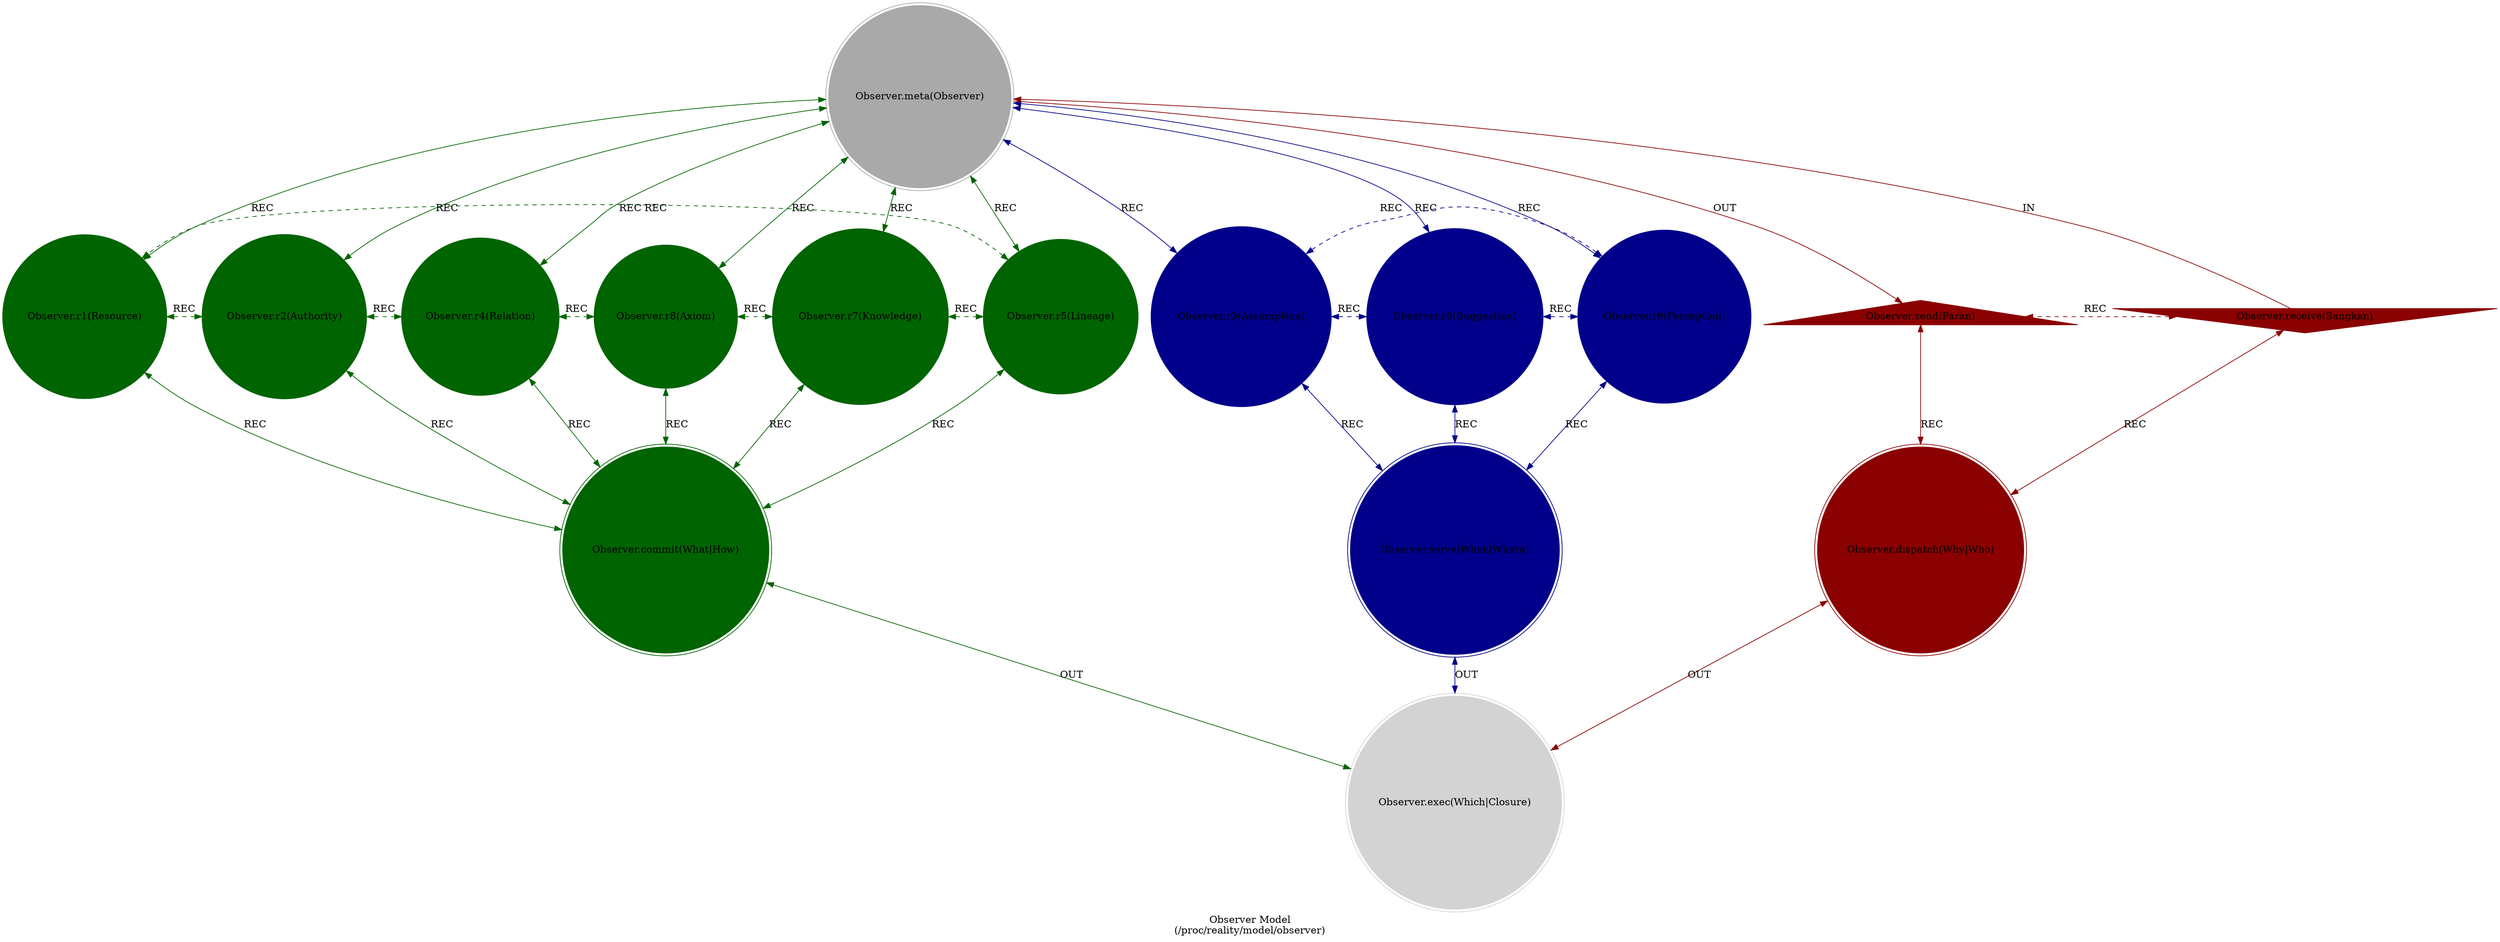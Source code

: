 strict digraph ObserverModel {
    style = filled;
    color = lightgray;
    node [shape = circle; style = filled; color = lightgreen;];
    edge [color = darkgray;];
    label = "Observer Model\n(/proc/reality/model/observer)";
    comment = "TODO";
    
    spark_0_observer_model_t [label = "Observer.meta(Observer)";comment = "Abstract: Dumadi";shape = doublecircle;color = darkgray;];
    spark_1_observer_model_t [label = "Observer.r1(Resource)";comment = "Initiation: Harta";color = darkgreen;];
    spark_2_observer_model_t [label = "Observer.r2(Authority)";comment = "Response: Tahta";color = darkgreen;];
    spark_4_observer_model_t [label = "Observer.r4(Relation)";comment = "Integration: Wanita (Javanese: Wani ditata)";color = darkgreen;];
    spark_8_observer_model_t [label = "Observer.r8(Axiom)";comment = "Reflection: Agama";color = darkgreen;];
    spark_7_observer_model_t [label = "Observer.r7(Knowledge)";comment = "Consolidation: Ilmu";color = darkgreen;];
    spark_5_observer_model_t [label = "Observer.r5(Lineage)";comment = "Propagation: Keturunan";color = darkgreen;];
    spark_3_observer_model_t [label = "Observer.r3(Assumption)";comment = "Thesis: Asumsi";color = darkblue;];
    spark_6_observer_model_t [label = "Observer.r6(Suggestion)";comment = "Antithesis: Sugesti";color = darkblue;];
    spark_9_observer_model_t [label = "Observer.r9(Perception)";comment = "Synthesis: Persepsi";color = darkblue;];
    spark_a_observer_model_t [label = "Observer.receive(Sangkan)";comment = "Potential: The origin point of perception ('from whence?').";shape = invtriangle;color = darkred;];
    spark_b_observer_model_t [label = "Observer.send(Paran)";comment = "Manifest: The destination of perception ('to where?').";shape = triangle;color = darkred;];
    spark_c_observer_model_t [label = "Observer.dispatch(Why|Who)";comment = "Why-Who: TODO";shape = doublecircle;color = darkred;];
    spark_d_observer_model_t [label = "Observer.commit(What|How)";comment = "What-How: TODO";shape = doublecircle;color = darkgreen;];
    spark_e_observer_model_t [label = "Observer.serve(When|Where)";comment = "When-Where: TODO";shape = doublecircle;color = darkblue;];
    spark_f_observer_model_t [label = "Observer.exec(Which|Closure)";comment = "Which-Closure: TODO";shape = doublecircle;color = lightgray;];
    
    spark_a_observer_model_t -> spark_0_observer_model_t [label = "IN"; comment = "todo"; color = darkred; constraint = false;];
    spark_0_observer_model_t -> spark_b_observer_model_t [label = "OUT"; comment = "todo"; color = darkred;];
    spark_0_observer_model_t -> spark_3_observer_model_t [label = "REC"; comment = "todo"; color = darkblue; dir = both;];
    spark_0_observer_model_t -> spark_6_observer_model_t [label = "REC"; comment = "todo"; color = darkblue; dir = both;];
    spark_0_observer_model_t -> spark_9_observer_model_t [label = "REC"; comment = "todo"; color = darkblue; dir = both;];
    spark_0_observer_model_t -> spark_1_observer_model_t [label = "REC"; comment = "todo"; color = darkgreen; dir = both;];
    spark_0_observer_model_t -> spark_2_observer_model_t [label = "REC"; comment = "todo"; color = darkgreen; dir = both;];
    spark_0_observer_model_t -> spark_4_observer_model_t [label = "REC"; comment = "todo"; color = darkgreen; dir = both;];
    spark_0_observer_model_t -> spark_8_observer_model_t [label = "REC"; comment = "todo"; color = darkgreen; dir = both;];
    spark_0_observer_model_t -> spark_7_observer_model_t [label = "REC"; comment = "todo"; color = darkgreen; dir = both;];
    spark_0_observer_model_t -> spark_5_observer_model_t [label = "REC"; comment = "todo"; color = darkgreen; dir = both;];
    
    spark_a_observer_model_t -> spark_c_observer_model_t [label = "REC"; comment = "todo"; color = darkred; dir = both;];
    spark_b_observer_model_t -> spark_c_observer_model_t [label = "REC"; comment = "todo"; color = darkred; dir = both;];
    spark_1_observer_model_t -> spark_d_observer_model_t [label = "REC"; comment = "todo"; color = darkgreen; dir = both;];
    spark_2_observer_model_t -> spark_d_observer_model_t [label = "REC"; comment = "todo"; color = darkgreen; dir = both;];
    spark_4_observer_model_t -> spark_d_observer_model_t [label = "REC"; comment = "todo"; color = darkgreen; dir = both;];
    spark_8_observer_model_t -> spark_d_observer_model_t [label = "REC"; comment = "todo"; color = darkgreen; dir = both;];
    spark_7_observer_model_t -> spark_d_observer_model_t [label = "REC"; comment = "todo"; color = darkgreen; dir = both;];
    spark_5_observer_model_t -> spark_d_observer_model_t [label = "REC"; comment = "todo"; color = darkgreen; dir = both;];
    spark_3_observer_model_t -> spark_e_observer_model_t [label = "REC"; comment = "todo"; color = darkblue; dir = both;];
    spark_6_observer_model_t -> spark_e_observer_model_t [label = "REC"; comment = "todo"; color = darkblue; dir = both;];
    spark_9_observer_model_t -> spark_e_observer_model_t [label = "REC"; comment = "todo"; color = darkblue; dir = both;];
    
    spark_1_observer_model_t -> spark_2_observer_model_t [label = "REC"; comment = "todo"; color = darkgreen; dir = both; style = dashed; constraint = false;];
    spark_2_observer_model_t -> spark_4_observer_model_t [label = "REC"; comment = "todo"; color = darkgreen; dir = both; style = dashed; constraint = false;];
    spark_4_observer_model_t -> spark_8_observer_model_t [label = "REC"; comment = "todo"; color = darkgreen; dir = both; style = dashed; constraint = false;];
    spark_8_observer_model_t -> spark_7_observer_model_t [label = "REC"; comment = "todo"; color = darkgreen; dir = both; style = dashed; constraint = false;];
    spark_7_observer_model_t -> spark_5_observer_model_t [label = "REC"; comment = "todo"; color = darkgreen; dir = both; style = dashed; constraint = false;];
    spark_5_observer_model_t -> spark_1_observer_model_t [label = "REC"; comment = "todo"; color = darkgreen; dir = both; style = dashed; constraint = false;];
    spark_3_observer_model_t -> spark_6_observer_model_t [label = "REC"; comment = "todo"; color = darkblue; dir = both; style = dashed; constraint = false;];
    spark_6_observer_model_t -> spark_9_observer_model_t [label = "REC"; comment = "todo"; color = darkblue; dir = both; style = dashed; constraint = false;];
    spark_9_observer_model_t -> spark_3_observer_model_t [label = "REC"; comment = "todo"; color = darkblue; dir = both; style = dashed; constraint = false;];
    spark_a_observer_model_t -> spark_b_observer_model_t [label = "REC"; comment = "todo"; color = darkred; dir = both; style = dashed; constraint = false;];
    
    spark_c_observer_model_t -> spark_f_observer_model_t [label = "OUT"; comment = "todo"; color = darkred; dir = both;];
    spark_d_observer_model_t -> spark_f_observer_model_t [label = "OUT"; comment = "todo"; color = darkgreen; dir = both;];
    spark_e_observer_model_t -> spark_f_observer_model_t [label = "OUT"; comment = "todo"; color = darkblue; dir = both;];
}